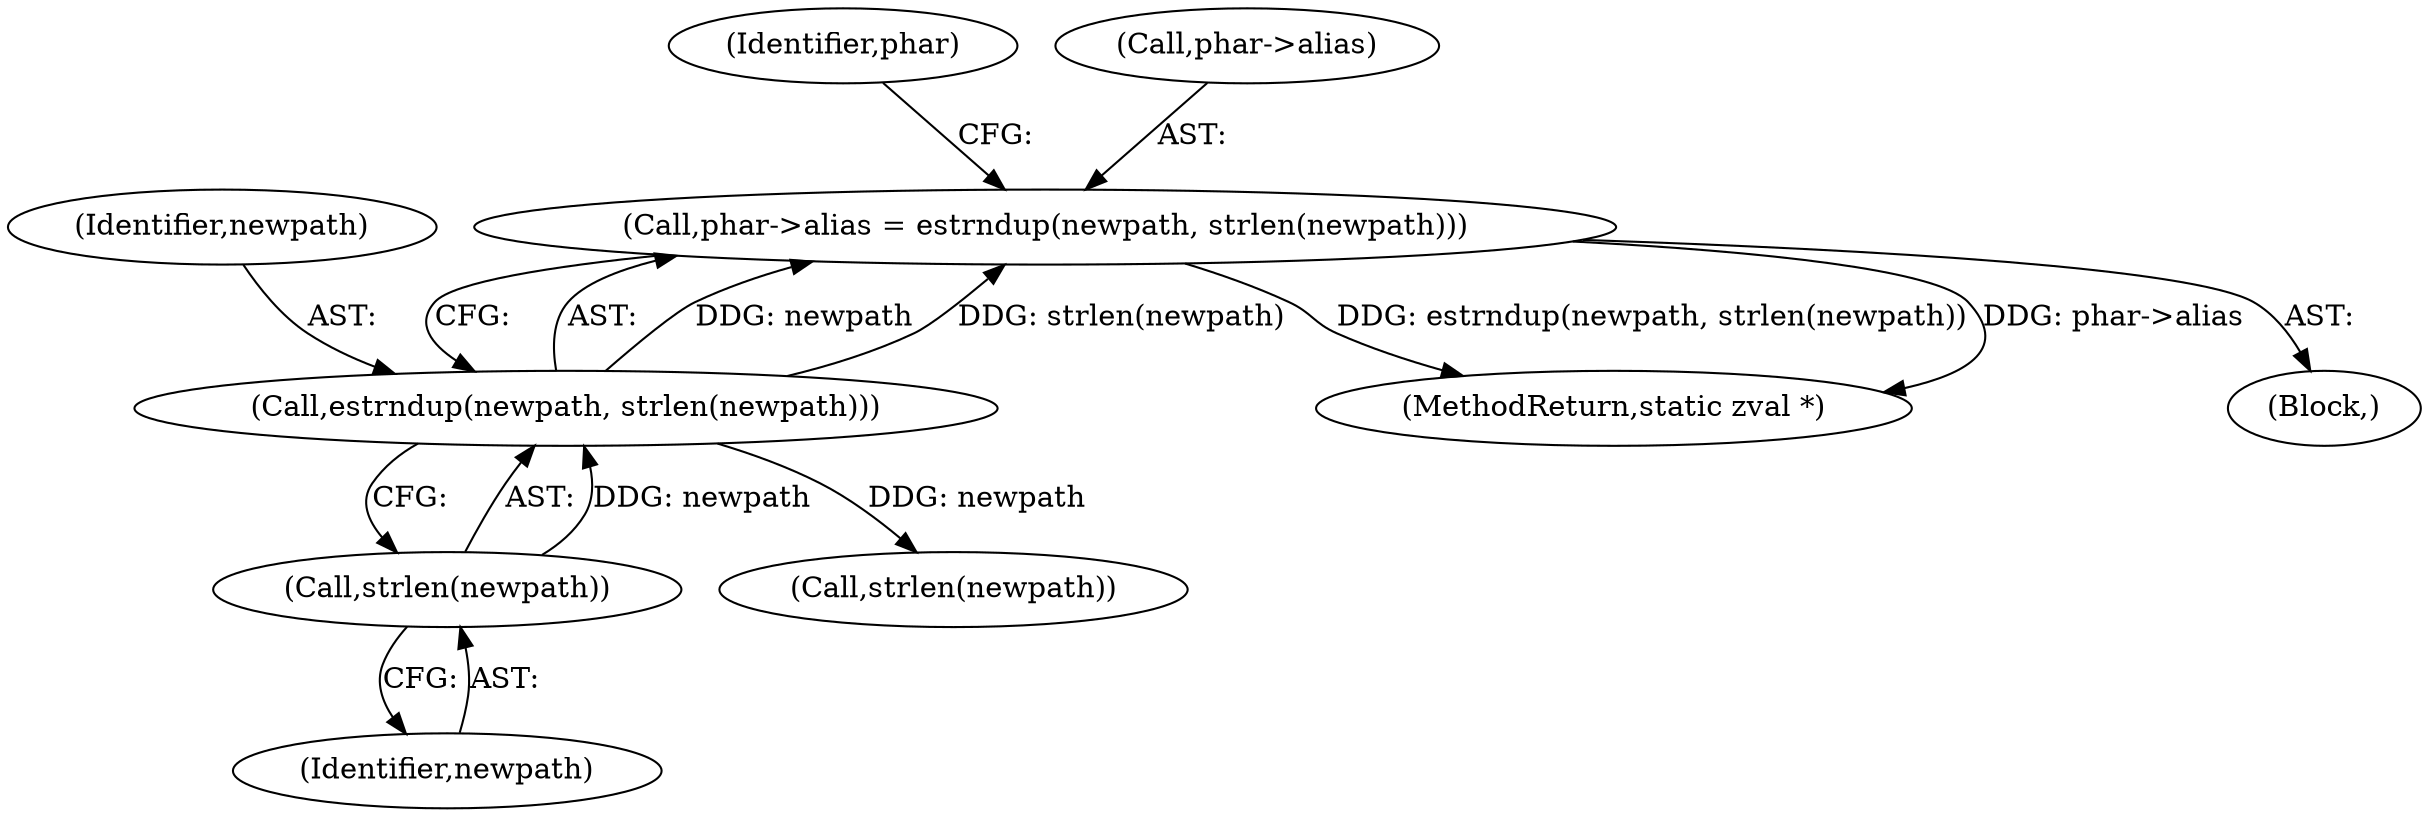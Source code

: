 digraph "0_php_b2cf3f064b8f5efef89bb084521b61318c71781b@pointer" {
"1000538" [label="(Call,phar->alias = estrndup(newpath, strlen(newpath)))"];
"1000542" [label="(Call,estrndup(newpath, strlen(newpath)))"];
"1000544" [label="(Call,strlen(newpath))"];
"1000550" [label="(Call,strlen(newpath))"];
"1000543" [label="(Identifier,newpath)"];
"1000545" [label="(Identifier,newpath)"];
"1000542" [label="(Call,estrndup(newpath, strlen(newpath)))"];
"1000548" [label="(Identifier,phar)"];
"1000544" [label="(Call,strlen(newpath))"];
"1000538" [label="(Call,phar->alias = estrndup(newpath, strlen(newpath)))"];
"1000537" [label="(Block,)"];
"1000686" [label="(MethodReturn,static zval *)"];
"1000539" [label="(Call,phar->alias)"];
"1000538" -> "1000537"  [label="AST: "];
"1000538" -> "1000542"  [label="CFG: "];
"1000539" -> "1000538"  [label="AST: "];
"1000542" -> "1000538"  [label="AST: "];
"1000548" -> "1000538"  [label="CFG: "];
"1000538" -> "1000686"  [label="DDG: estrndup(newpath, strlen(newpath))"];
"1000538" -> "1000686"  [label="DDG: phar->alias"];
"1000542" -> "1000538"  [label="DDG: newpath"];
"1000542" -> "1000538"  [label="DDG: strlen(newpath)"];
"1000542" -> "1000544"  [label="CFG: "];
"1000543" -> "1000542"  [label="AST: "];
"1000544" -> "1000542"  [label="AST: "];
"1000544" -> "1000542"  [label="DDG: newpath"];
"1000542" -> "1000550"  [label="DDG: newpath"];
"1000544" -> "1000545"  [label="CFG: "];
"1000545" -> "1000544"  [label="AST: "];
}
